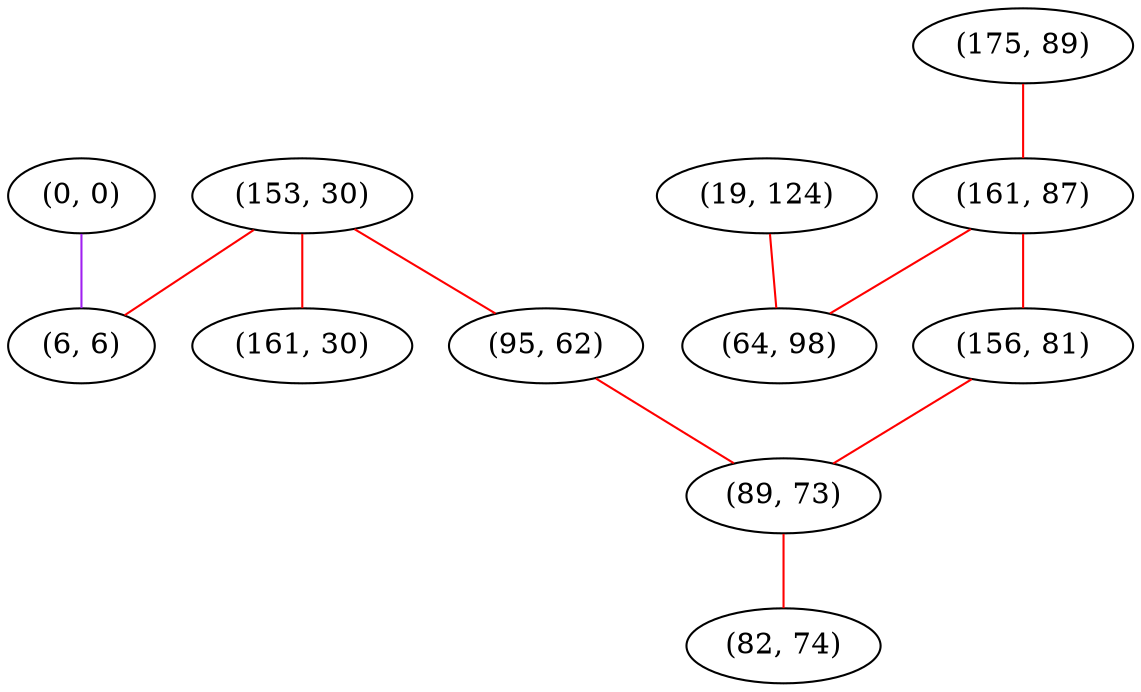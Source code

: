 graph "" {
"(19, 124)";
"(0, 0)";
"(153, 30)";
"(6, 6)";
"(175, 89)";
"(161, 87)";
"(64, 98)";
"(156, 81)";
"(95, 62)";
"(161, 30)";
"(89, 73)";
"(82, 74)";
"(19, 124)" -- "(64, 98)"  [color=red, key=0, weight=1];
"(0, 0)" -- "(6, 6)"  [color=purple, key=0, weight=4];
"(153, 30)" -- "(95, 62)"  [color=red, key=0, weight=1];
"(153, 30)" -- "(161, 30)"  [color=red, key=0, weight=1];
"(153, 30)" -- "(6, 6)"  [color=red, key=0, weight=1];
"(175, 89)" -- "(161, 87)"  [color=red, key=0, weight=1];
"(161, 87)" -- "(156, 81)"  [color=red, key=0, weight=1];
"(161, 87)" -- "(64, 98)"  [color=red, key=0, weight=1];
"(156, 81)" -- "(89, 73)"  [color=red, key=0, weight=1];
"(95, 62)" -- "(89, 73)"  [color=red, key=0, weight=1];
"(89, 73)" -- "(82, 74)"  [color=red, key=0, weight=1];
}
